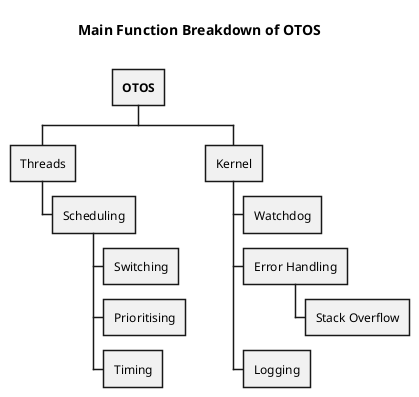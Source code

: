 @startwbs WBS_Functions
title Main Function Breakdown of OTOS\n

* **OTOS**
** Threads
*** Scheduling
**** Switching
**** Prioritising
**** Timing
** Kernel
*** Watchdog
*** Error Handling
**** Stack Overflow
*** Logging

@endwbs